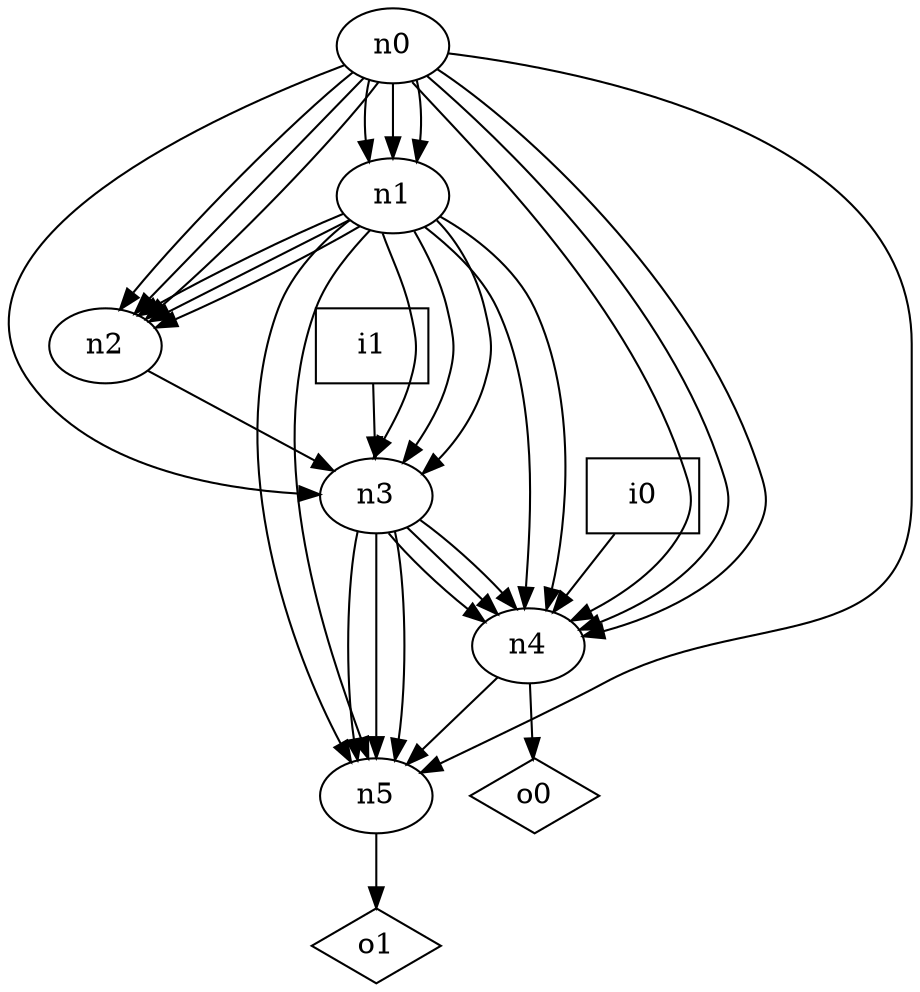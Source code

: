 digraph G {
n0 [label="n0"];
n1 [label="n1"];
n2 [label="n2"];
n3 [label="n3"];
n4 [label="n4"];
n5 [label="n5"];
n6 [label="i0",shape="box"];
n7 [label="i1",shape="box"];
n8 [label="o0",shape="diamond"];
n9 [label="o1",shape="diamond"];
n0 -> n1
n0 -> n1
n0 -> n1
n0 -> n2
n0 -> n2
n0 -> n2
n0 -> n3
n0 -> n4
n0 -> n4
n0 -> n4
n0 -> n5
n1 -> n2
n1 -> n2
n1 -> n2
n1 -> n3
n1 -> n3
n1 -> n3
n1 -> n4
n1 -> n4
n1 -> n5
n1 -> n5
n2 -> n3
n3 -> n4
n3 -> n4
n3 -> n4
n3 -> n5
n3 -> n5
n3 -> n5
n4 -> n5
n4 -> n8
n5 -> n9
n6 -> n4
n7 -> n3
}